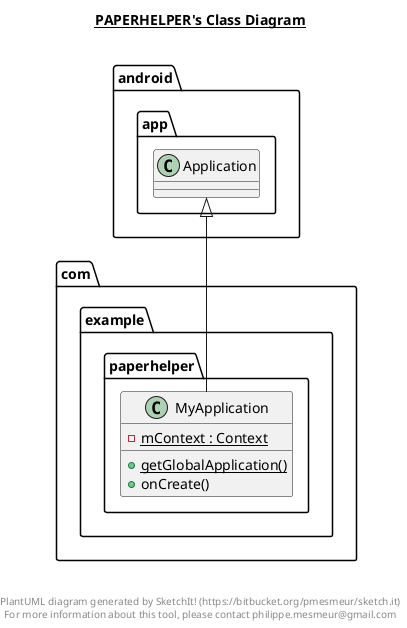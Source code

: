 @startuml

title __PAPERHELPER's Class Diagram__\n

  namespace com.example.paperhelper {
    class com.example.paperhelper.MyApplication {
        {static} - mContext : Context
        {static} + getGlobalApplication()
        + onCreate()
    }
  }
  

  com.example.paperhelper.MyApplication -up-|> android.app.Application


right footer


PlantUML diagram generated by SketchIt! (https://bitbucket.org/pmesmeur/sketch.it)
For more information about this tool, please contact philippe.mesmeur@gmail.com
endfooter

@enduml
